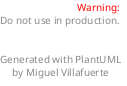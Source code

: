 @startuml

skinparam title {
  FontName "Bradley Hand"
  'FontSize 10
  BorderRoundCorner 15
  titleBorderThickness 2
  titleBorderColor red
  titleBackgroundColor Aqua-CadetBlue
}

skinparam caption {
  FontName "Bradley Hand"
}

skinparam interface {
  BackgroundColor #72BF43/white
  BorderColor black
  'FontColor
  FontName "Bradley Hand"
  'FontSize 150
  'FontStyle bold_italic
  StereotypeFontColor blue
  'StereotypeFontName
  'StereotypeFontSize 15
  'StereotypeFontStyle
  SequenceArrowThickness 120
}

skinparam component {
  ArrowFontName "Bradley Hand"
  ArrowColor #000000
  'ArrowFontColor #777777
  'ArrowFontSize 10
  ArrowFontStyle bold_italic
  'ArrowLollipopColor green
  ArrowThickness 3
  'ColorArrowSeparationSpace blue
  'SequenceArrowThickness 12
}

left header
<font color=red>Warning:</font>
Do not use in production.
endheader


right footer

Generated with PlantUML
by Miguel Villafuerte
endfooter

@enduml